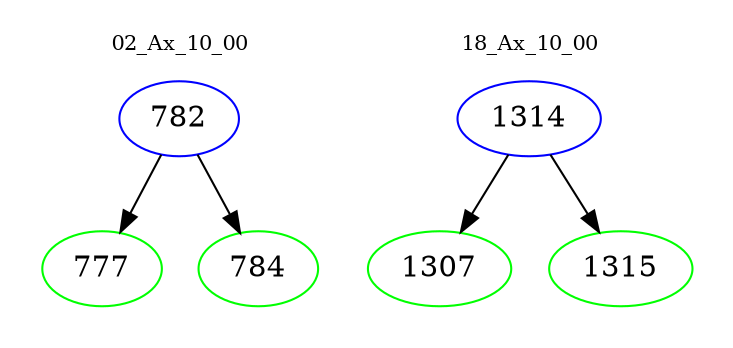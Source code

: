 digraph{
subgraph cluster_0 {
color = white
label = "02_Ax_10_00";
fontsize=10;
T0_782 [label="782", color="blue"]
T0_782 -> T0_777 [color="black"]
T0_777 [label="777", color="green"]
T0_782 -> T0_784 [color="black"]
T0_784 [label="784", color="green"]
}
subgraph cluster_1 {
color = white
label = "18_Ax_10_00";
fontsize=10;
T1_1314 [label="1314", color="blue"]
T1_1314 -> T1_1307 [color="black"]
T1_1307 [label="1307", color="green"]
T1_1314 -> T1_1315 [color="black"]
T1_1315 [label="1315", color="green"]
}
}
